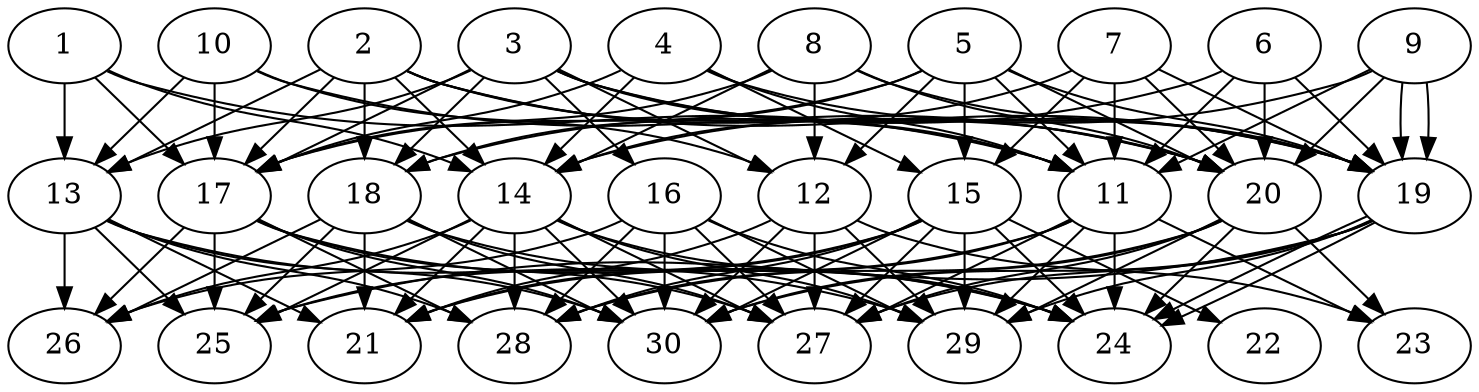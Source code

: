 // DAG automatically generated by daggen at Thu Oct  3 14:04:18 2019
// ./daggen --dot -n 30 --ccr 0.4 --fat 0.7 --regular 0.9 --density 0.9 --mindata 5242880 --maxdata 52428800 
digraph G {
  1 [size="112967680", alpha="0.08", expect_size="45187072"] 
  1 -> 11 [size ="45187072"]
  1 -> 13 [size ="45187072"]
  1 -> 14 [size ="45187072"]
  1 -> 17 [size ="45187072"]
  2 [size="76602880", alpha="0.11", expect_size="30641152"] 
  2 -> 11 [size ="30641152"]
  2 -> 13 [size ="30641152"]
  2 -> 14 [size ="30641152"]
  2 -> 17 [size ="30641152"]
  2 -> 18 [size ="30641152"]
  2 -> 19 [size ="30641152"]
  2 -> 20 [size ="30641152"]
  3 [size="34949120", alpha="0.07", expect_size="13979648"] 
  3 -> 11 [size ="13979648"]
  3 -> 12 [size ="13979648"]
  3 -> 13 [size ="13979648"]
  3 -> 16 [size ="13979648"]
  3 -> 17 [size ="13979648"]
  3 -> 18 [size ="13979648"]
  3 -> 19 [size ="13979648"]
  3 -> 20 [size ="13979648"]
  4 [size="37360640", alpha="0.06", expect_size="14944256"] 
  4 -> 11 [size ="14944256"]
  4 -> 14 [size ="14944256"]
  4 -> 15 [size ="14944256"]
  4 -> 17 [size ="14944256"]
  4 -> 19 [size ="14944256"]
  5 [size="59276800", alpha="0.04", expect_size="23710720"] 
  5 -> 11 [size ="23710720"]
  5 -> 12 [size ="23710720"]
  5 -> 15 [size ="23710720"]
  5 -> 17 [size ="23710720"]
  5 -> 18 [size ="23710720"]
  5 -> 19 [size ="23710720"]
  5 -> 20 [size ="23710720"]
  6 [size="69767680", alpha="0.15", expect_size="27907072"] 
  6 -> 11 [size ="27907072"]
  6 -> 18 [size ="27907072"]
  6 -> 19 [size ="27907072"]
  6 -> 20 [size ="27907072"]
  7 [size="120248320", alpha="0.05", expect_size="48099328"] 
  7 -> 11 [size ="48099328"]
  7 -> 14 [size ="48099328"]
  7 -> 15 [size ="48099328"]
  7 -> 19 [size ="48099328"]
  7 -> 20 [size ="48099328"]
  8 [size="81884160", alpha="0.12", expect_size="32753664"] 
  8 -> 12 [size ="32753664"]
  8 -> 14 [size ="32753664"]
  8 -> 17 [size ="32753664"]
  8 -> 19 [size ="32753664"]
  8 -> 20 [size ="32753664"]
  9 [size="34104320", alpha="0.15", expect_size="13641728"] 
  9 -> 11 [size ="13641728"]
  9 -> 14 [size ="13641728"]
  9 -> 19 [size ="13641728"]
  9 -> 19 [size ="13641728"]
  9 -> 20 [size ="13641728"]
  10 [size="111959040", alpha="0.14", expect_size="44783616"] 
  10 -> 12 [size ="44783616"]
  10 -> 13 [size ="44783616"]
  10 -> 17 [size ="44783616"]
  10 -> 20 [size ="44783616"]
  11 [size="81748480", alpha="0.11", expect_size="32699392"] 
  11 -> 21 [size ="32699392"]
  11 -> 23 [size ="32699392"]
  11 -> 24 [size ="32699392"]
  11 -> 27 [size ="32699392"]
  11 -> 28 [size ="32699392"]
  11 -> 29 [size ="32699392"]
  12 [size="129290240", alpha="0.00", expect_size="51716096"] 
  12 -> 21 [size ="51716096"]
  12 -> 23 [size ="51716096"]
  12 -> 27 [size ="51716096"]
  12 -> 29 [size ="51716096"]
  12 -> 30 [size ="51716096"]
  13 [size="76966400", alpha="0.14", expect_size="30786560"] 
  13 -> 21 [size ="30786560"]
  13 -> 25 [size ="30786560"]
  13 -> 26 [size ="30786560"]
  13 -> 28 [size ="30786560"]
  13 -> 29 [size ="30786560"]
  13 -> 30 [size ="30786560"]
  14 [size="116541440", alpha="0.07", expect_size="46616576"] 
  14 -> 21 [size ="46616576"]
  14 -> 24 [size ="46616576"]
  14 -> 25 [size ="46616576"]
  14 -> 26 [size ="46616576"]
  14 -> 27 [size ="46616576"]
  14 -> 28 [size ="46616576"]
  14 -> 29 [size ="46616576"]
  14 -> 30 [size ="46616576"]
  15 [size="32565760", alpha="0.03", expect_size="13026304"] 
  15 -> 21 [size ="13026304"]
  15 -> 22 [size ="13026304"]
  15 -> 24 [size ="13026304"]
  15 -> 25 [size ="13026304"]
  15 -> 27 [size ="13026304"]
  15 -> 28 [size ="13026304"]
  15 -> 29 [size ="13026304"]
  15 -> 30 [size ="13026304"]
  16 [size="56263680", alpha="0.13", expect_size="22505472"] 
  16 -> 24 [size ="22505472"]
  16 -> 26 [size ="22505472"]
  16 -> 27 [size ="22505472"]
  16 -> 28 [size ="22505472"]
  16 -> 29 [size ="22505472"]
  16 -> 30 [size ="22505472"]
  17 [size="25121280", alpha="0.18", expect_size="10048512"] 
  17 -> 24 [size ="10048512"]
  17 -> 25 [size ="10048512"]
  17 -> 26 [size ="10048512"]
  17 -> 27 [size ="10048512"]
  17 -> 28 [size ="10048512"]
  17 -> 30 [size ="10048512"]
  18 [size="56675840", alpha="0.14", expect_size="22670336"] 
  18 -> 21 [size ="22670336"]
  18 -> 24 [size ="22670336"]
  18 -> 25 [size ="22670336"]
  18 -> 26 [size ="22670336"]
  18 -> 27 [size ="22670336"]
  18 -> 30 [size ="22670336"]
  19 [size="127800320", alpha="0.14", expect_size="51120128"] 
  19 -> 24 [size ="51120128"]
  19 -> 24 [size ="51120128"]
  19 -> 25 [size ="51120128"]
  19 -> 27 [size ="51120128"]
  19 -> 29 [size ="51120128"]
  19 -> 30 [size ="51120128"]
  20 [size="95587840", alpha="0.06", expect_size="38235136"] 
  20 -> 23 [size ="38235136"]
  20 -> 24 [size ="38235136"]
  20 -> 27 [size ="38235136"]
  20 -> 28 [size ="38235136"]
  20 -> 29 [size ="38235136"]
  20 -> 30 [size ="38235136"]
  21 [size="60910080", alpha="0.15", expect_size="24364032"] 
  22 [size="123916800", alpha="0.15", expect_size="49566720"] 
  23 [size="124556800", alpha="0.18", expect_size="49822720"] 
  24 [size="89461760", alpha="0.05", expect_size="35784704"] 
  25 [size="14008320", alpha="0.00", expect_size="5603328"] 
  26 [size="33994240", alpha="0.05", expect_size="13597696"] 
  27 [size="110430720", alpha="0.08", expect_size="44172288"] 
  28 [size="96837120", alpha="0.03", expect_size="38734848"] 
  29 [size="62771200", alpha="0.01", expect_size="25108480"] 
  30 [size="29719040", alpha="0.16", expect_size="11887616"] 
}
